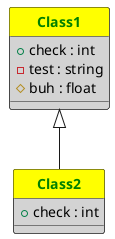 @startuml test
hide circle
'skinparam classAttributeIconSize 0
<style>
classDiagram {
  class {
      ' attributes and methods
      FontColor black
      BackgroundColor lightgray
      ' class name
      header {
        ' FontSize 20
        BackgroundColor yellow
        FontColor green
        FontStyle bold
      }
  }
}
</style>

SkinParam {
    NodeSep 200 ' horizontal spacing
    RankSep 200 ' vertical spacing
}

class Class1
{
    + check : int
    - test : string
    # buh : float
}

class Class2
{
    + check : int
}

Class1 <|-- Class2

@enduml